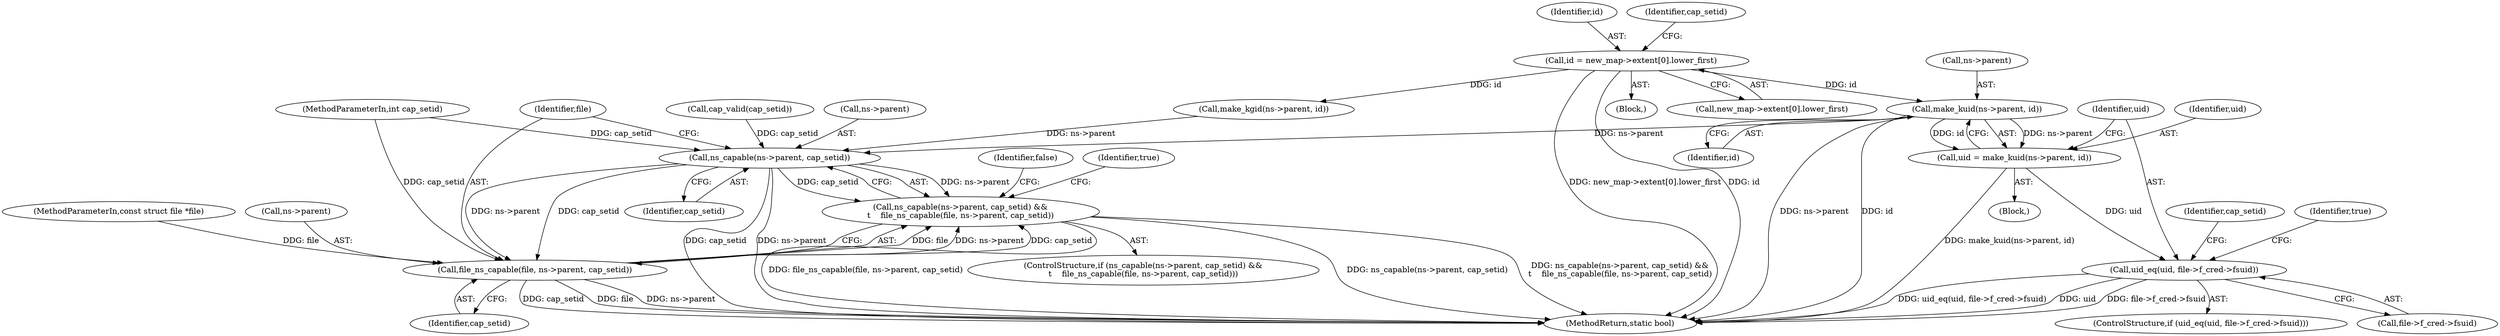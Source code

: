 digraph "0_linux_e3211c120a85b792978bcb4be7b2886df18d27f0@pointer" {
"1000144" [label="(Call,make_kuid(ns->parent, id))"];
"1000127" [label="(Call,id = new_map->extent[0].lower_first)"];
"1000142" [label="(Call,uid = make_kuid(ns->parent, id))"];
"1000150" [label="(Call,uid_eq(uid, file->f_cred->fsuid))"];
"1000191" [label="(Call,ns_capable(ns->parent, cap_setid))"];
"1000190" [label="(Call,ns_capable(ns->parent, cap_setid) &&\n\t    file_ns_capable(file, ns->parent, cap_setid))"];
"1000196" [label="(Call,file_ns_capable(file, ns->parent, cap_setid))"];
"1000205" [label="(Identifier,false)"];
"1000168" [label="(Call,make_kgid(ns->parent, id))"];
"1000128" [label="(Identifier,id)"];
"1000142" [label="(Call,uid = make_kuid(ns->parent, id))"];
"1000201" [label="(Identifier,cap_setid)"];
"1000189" [label="(ControlStructure,if (ns_capable(ns->parent, cap_setid) &&\n\t    file_ns_capable(file, ns->parent, cap_setid)))"];
"1000148" [label="(Identifier,id)"];
"1000195" [label="(Identifier,cap_setid)"];
"1000138" [label="(Identifier,cap_setid)"];
"1000190" [label="(Call,ns_capable(ns->parent, cap_setid) &&\n\t    file_ns_capable(file, ns->parent, cap_setid))"];
"1000185" [label="(Call,cap_valid(cap_setid))"];
"1000149" [label="(ControlStructure,if (uid_eq(uid, file->f_cred->fsuid)))"];
"1000203" [label="(Identifier,true)"];
"1000196" [label="(Call,file_ns_capable(file, ns->parent, cap_setid))"];
"1000206" [label="(MethodReturn,static bool)"];
"1000152" [label="(Call,file->f_cred->fsuid)"];
"1000192" [label="(Call,ns->parent)"];
"1000140" [label="(Block,)"];
"1000145" [label="(Call,ns->parent)"];
"1000151" [label="(Identifier,uid)"];
"1000125" [label="(Block,)"];
"1000186" [label="(Identifier,cap_setid)"];
"1000104" [label="(MethodParameterIn,const struct file *file)"];
"1000144" [label="(Call,make_kuid(ns->parent, id))"];
"1000143" [label="(Identifier,uid)"];
"1000150" [label="(Call,uid_eq(uid, file->f_cred->fsuid))"];
"1000127" [label="(Call,id = new_map->extent[0].lower_first)"];
"1000198" [label="(Call,ns->parent)"];
"1000106" [label="(MethodParameterIn,int cap_setid)"];
"1000158" [label="(Identifier,true)"];
"1000191" [label="(Call,ns_capable(ns->parent, cap_setid))"];
"1000129" [label="(Call,new_map->extent[0].lower_first)"];
"1000197" [label="(Identifier,file)"];
"1000144" -> "1000142"  [label="AST: "];
"1000144" -> "1000148"  [label="CFG: "];
"1000145" -> "1000144"  [label="AST: "];
"1000148" -> "1000144"  [label="AST: "];
"1000142" -> "1000144"  [label="CFG: "];
"1000144" -> "1000206"  [label="DDG: ns->parent"];
"1000144" -> "1000206"  [label="DDG: id"];
"1000144" -> "1000142"  [label="DDG: ns->parent"];
"1000144" -> "1000142"  [label="DDG: id"];
"1000127" -> "1000144"  [label="DDG: id"];
"1000144" -> "1000191"  [label="DDG: ns->parent"];
"1000127" -> "1000125"  [label="AST: "];
"1000127" -> "1000129"  [label="CFG: "];
"1000128" -> "1000127"  [label="AST: "];
"1000129" -> "1000127"  [label="AST: "];
"1000138" -> "1000127"  [label="CFG: "];
"1000127" -> "1000206"  [label="DDG: new_map->extent[0].lower_first"];
"1000127" -> "1000206"  [label="DDG: id"];
"1000127" -> "1000168"  [label="DDG: id"];
"1000142" -> "1000140"  [label="AST: "];
"1000143" -> "1000142"  [label="AST: "];
"1000151" -> "1000142"  [label="CFG: "];
"1000142" -> "1000206"  [label="DDG: make_kuid(ns->parent, id)"];
"1000142" -> "1000150"  [label="DDG: uid"];
"1000150" -> "1000149"  [label="AST: "];
"1000150" -> "1000152"  [label="CFG: "];
"1000151" -> "1000150"  [label="AST: "];
"1000152" -> "1000150"  [label="AST: "];
"1000158" -> "1000150"  [label="CFG: "];
"1000186" -> "1000150"  [label="CFG: "];
"1000150" -> "1000206"  [label="DDG: uid_eq(uid, file->f_cred->fsuid)"];
"1000150" -> "1000206"  [label="DDG: uid"];
"1000150" -> "1000206"  [label="DDG: file->f_cred->fsuid"];
"1000191" -> "1000190"  [label="AST: "];
"1000191" -> "1000195"  [label="CFG: "];
"1000192" -> "1000191"  [label="AST: "];
"1000195" -> "1000191"  [label="AST: "];
"1000197" -> "1000191"  [label="CFG: "];
"1000190" -> "1000191"  [label="CFG: "];
"1000191" -> "1000206"  [label="DDG: cap_setid"];
"1000191" -> "1000206"  [label="DDG: ns->parent"];
"1000191" -> "1000190"  [label="DDG: ns->parent"];
"1000191" -> "1000190"  [label="DDG: cap_setid"];
"1000168" -> "1000191"  [label="DDG: ns->parent"];
"1000185" -> "1000191"  [label="DDG: cap_setid"];
"1000106" -> "1000191"  [label="DDG: cap_setid"];
"1000191" -> "1000196"  [label="DDG: ns->parent"];
"1000191" -> "1000196"  [label="DDG: cap_setid"];
"1000190" -> "1000189"  [label="AST: "];
"1000190" -> "1000196"  [label="CFG: "];
"1000196" -> "1000190"  [label="AST: "];
"1000203" -> "1000190"  [label="CFG: "];
"1000205" -> "1000190"  [label="CFG: "];
"1000190" -> "1000206"  [label="DDG: ns_capable(ns->parent, cap_setid)"];
"1000190" -> "1000206"  [label="DDG: ns_capable(ns->parent, cap_setid) &&\n\t    file_ns_capable(file, ns->parent, cap_setid)"];
"1000190" -> "1000206"  [label="DDG: file_ns_capable(file, ns->parent, cap_setid)"];
"1000196" -> "1000190"  [label="DDG: file"];
"1000196" -> "1000190"  [label="DDG: ns->parent"];
"1000196" -> "1000190"  [label="DDG: cap_setid"];
"1000196" -> "1000201"  [label="CFG: "];
"1000197" -> "1000196"  [label="AST: "];
"1000198" -> "1000196"  [label="AST: "];
"1000201" -> "1000196"  [label="AST: "];
"1000196" -> "1000206"  [label="DDG: cap_setid"];
"1000196" -> "1000206"  [label="DDG: file"];
"1000196" -> "1000206"  [label="DDG: ns->parent"];
"1000104" -> "1000196"  [label="DDG: file"];
"1000106" -> "1000196"  [label="DDG: cap_setid"];
}
